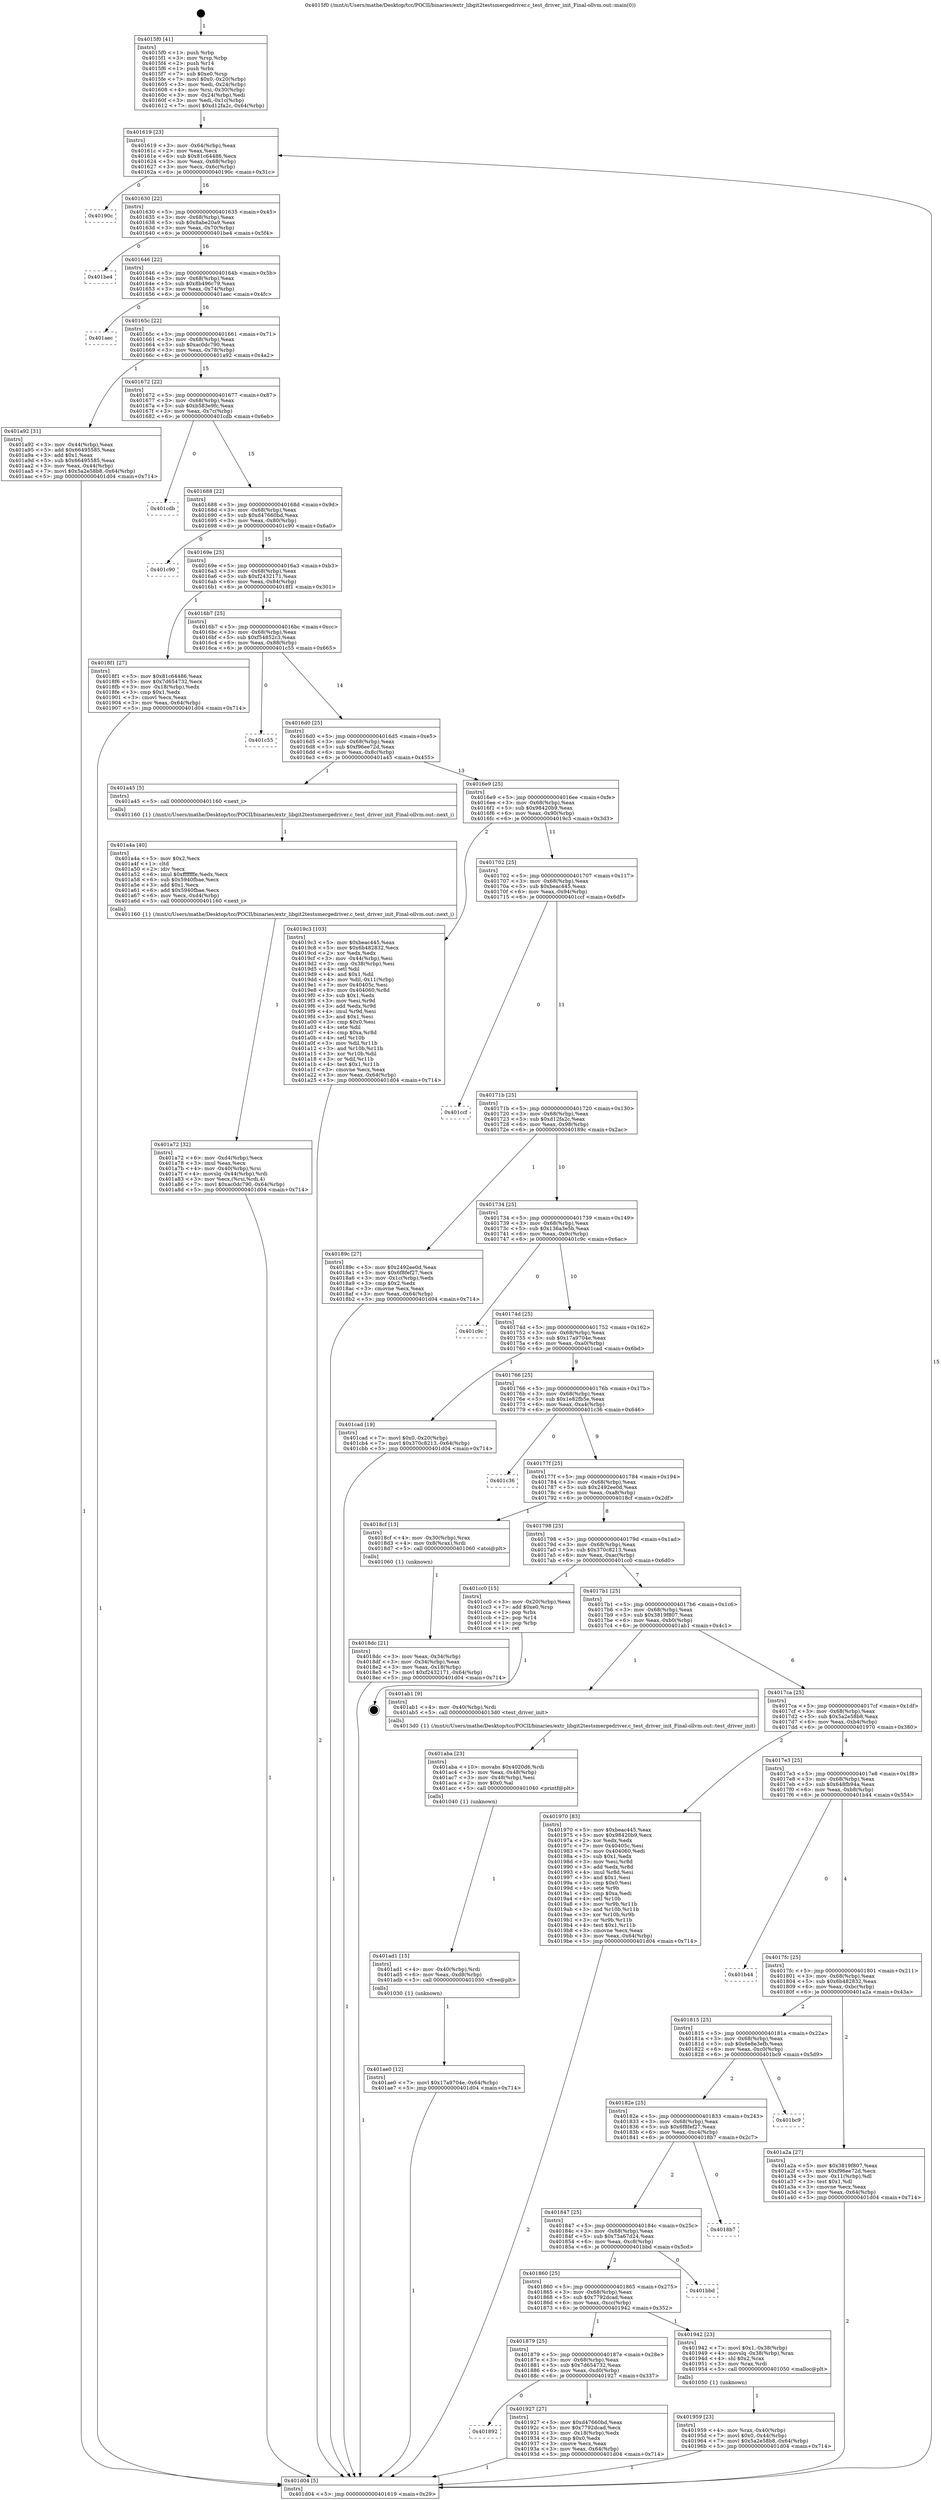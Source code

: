 digraph "0x4015f0" {
  label = "0x4015f0 (/mnt/c/Users/mathe/Desktop/tcc/POCII/binaries/extr_libgit2testsmergedriver.c_test_driver_init_Final-ollvm.out::main(0))"
  labelloc = "t"
  node[shape=record]

  Entry [label="",width=0.3,height=0.3,shape=circle,fillcolor=black,style=filled]
  "0x401619" [label="{
     0x401619 [23]\l
     | [instrs]\l
     &nbsp;&nbsp;0x401619 \<+3\>: mov -0x64(%rbp),%eax\l
     &nbsp;&nbsp;0x40161c \<+2\>: mov %eax,%ecx\l
     &nbsp;&nbsp;0x40161e \<+6\>: sub $0x81c64486,%ecx\l
     &nbsp;&nbsp;0x401624 \<+3\>: mov %eax,-0x68(%rbp)\l
     &nbsp;&nbsp;0x401627 \<+3\>: mov %ecx,-0x6c(%rbp)\l
     &nbsp;&nbsp;0x40162a \<+6\>: je 000000000040190c \<main+0x31c\>\l
  }"]
  "0x40190c" [label="{
     0x40190c\l
  }", style=dashed]
  "0x401630" [label="{
     0x401630 [22]\l
     | [instrs]\l
     &nbsp;&nbsp;0x401630 \<+5\>: jmp 0000000000401635 \<main+0x45\>\l
     &nbsp;&nbsp;0x401635 \<+3\>: mov -0x68(%rbp),%eax\l
     &nbsp;&nbsp;0x401638 \<+5\>: sub $0x8abe20a9,%eax\l
     &nbsp;&nbsp;0x40163d \<+3\>: mov %eax,-0x70(%rbp)\l
     &nbsp;&nbsp;0x401640 \<+6\>: je 0000000000401be4 \<main+0x5f4\>\l
  }"]
  Exit [label="",width=0.3,height=0.3,shape=circle,fillcolor=black,style=filled,peripheries=2]
  "0x401be4" [label="{
     0x401be4\l
  }", style=dashed]
  "0x401646" [label="{
     0x401646 [22]\l
     | [instrs]\l
     &nbsp;&nbsp;0x401646 \<+5\>: jmp 000000000040164b \<main+0x5b\>\l
     &nbsp;&nbsp;0x40164b \<+3\>: mov -0x68(%rbp),%eax\l
     &nbsp;&nbsp;0x40164e \<+5\>: sub $0x8b496c79,%eax\l
     &nbsp;&nbsp;0x401653 \<+3\>: mov %eax,-0x74(%rbp)\l
     &nbsp;&nbsp;0x401656 \<+6\>: je 0000000000401aec \<main+0x4fc\>\l
  }"]
  "0x401ae0" [label="{
     0x401ae0 [12]\l
     | [instrs]\l
     &nbsp;&nbsp;0x401ae0 \<+7\>: movl $0x17a9704e,-0x64(%rbp)\l
     &nbsp;&nbsp;0x401ae7 \<+5\>: jmp 0000000000401d04 \<main+0x714\>\l
  }"]
  "0x401aec" [label="{
     0x401aec\l
  }", style=dashed]
  "0x40165c" [label="{
     0x40165c [22]\l
     | [instrs]\l
     &nbsp;&nbsp;0x40165c \<+5\>: jmp 0000000000401661 \<main+0x71\>\l
     &nbsp;&nbsp;0x401661 \<+3\>: mov -0x68(%rbp),%eax\l
     &nbsp;&nbsp;0x401664 \<+5\>: sub $0xac0dc790,%eax\l
     &nbsp;&nbsp;0x401669 \<+3\>: mov %eax,-0x78(%rbp)\l
     &nbsp;&nbsp;0x40166c \<+6\>: je 0000000000401a92 \<main+0x4a2\>\l
  }"]
  "0x401ad1" [label="{
     0x401ad1 [15]\l
     | [instrs]\l
     &nbsp;&nbsp;0x401ad1 \<+4\>: mov -0x40(%rbp),%rdi\l
     &nbsp;&nbsp;0x401ad5 \<+6\>: mov %eax,-0xd8(%rbp)\l
     &nbsp;&nbsp;0x401adb \<+5\>: call 0000000000401030 \<free@plt\>\l
     | [calls]\l
     &nbsp;&nbsp;0x401030 \{1\} (unknown)\l
  }"]
  "0x401a92" [label="{
     0x401a92 [31]\l
     | [instrs]\l
     &nbsp;&nbsp;0x401a92 \<+3\>: mov -0x44(%rbp),%eax\l
     &nbsp;&nbsp;0x401a95 \<+5\>: add $0x66495585,%eax\l
     &nbsp;&nbsp;0x401a9a \<+3\>: add $0x1,%eax\l
     &nbsp;&nbsp;0x401a9d \<+5\>: sub $0x66495585,%eax\l
     &nbsp;&nbsp;0x401aa2 \<+3\>: mov %eax,-0x44(%rbp)\l
     &nbsp;&nbsp;0x401aa5 \<+7\>: movl $0x5a2e58b8,-0x64(%rbp)\l
     &nbsp;&nbsp;0x401aac \<+5\>: jmp 0000000000401d04 \<main+0x714\>\l
  }"]
  "0x401672" [label="{
     0x401672 [22]\l
     | [instrs]\l
     &nbsp;&nbsp;0x401672 \<+5\>: jmp 0000000000401677 \<main+0x87\>\l
     &nbsp;&nbsp;0x401677 \<+3\>: mov -0x68(%rbp),%eax\l
     &nbsp;&nbsp;0x40167a \<+5\>: sub $0xb583e9fc,%eax\l
     &nbsp;&nbsp;0x40167f \<+3\>: mov %eax,-0x7c(%rbp)\l
     &nbsp;&nbsp;0x401682 \<+6\>: je 0000000000401cdb \<main+0x6eb\>\l
  }"]
  "0x401aba" [label="{
     0x401aba [23]\l
     | [instrs]\l
     &nbsp;&nbsp;0x401aba \<+10\>: movabs $0x4020d6,%rdi\l
     &nbsp;&nbsp;0x401ac4 \<+3\>: mov %eax,-0x48(%rbp)\l
     &nbsp;&nbsp;0x401ac7 \<+3\>: mov -0x48(%rbp),%esi\l
     &nbsp;&nbsp;0x401aca \<+2\>: mov $0x0,%al\l
     &nbsp;&nbsp;0x401acc \<+5\>: call 0000000000401040 \<printf@plt\>\l
     | [calls]\l
     &nbsp;&nbsp;0x401040 \{1\} (unknown)\l
  }"]
  "0x401cdb" [label="{
     0x401cdb\l
  }", style=dashed]
  "0x401688" [label="{
     0x401688 [22]\l
     | [instrs]\l
     &nbsp;&nbsp;0x401688 \<+5\>: jmp 000000000040168d \<main+0x9d\>\l
     &nbsp;&nbsp;0x40168d \<+3\>: mov -0x68(%rbp),%eax\l
     &nbsp;&nbsp;0x401690 \<+5\>: sub $0xd47660bd,%eax\l
     &nbsp;&nbsp;0x401695 \<+3\>: mov %eax,-0x80(%rbp)\l
     &nbsp;&nbsp;0x401698 \<+6\>: je 0000000000401c90 \<main+0x6a0\>\l
  }"]
  "0x401a72" [label="{
     0x401a72 [32]\l
     | [instrs]\l
     &nbsp;&nbsp;0x401a72 \<+6\>: mov -0xd4(%rbp),%ecx\l
     &nbsp;&nbsp;0x401a78 \<+3\>: imul %eax,%ecx\l
     &nbsp;&nbsp;0x401a7b \<+4\>: mov -0x40(%rbp),%rsi\l
     &nbsp;&nbsp;0x401a7f \<+4\>: movslq -0x44(%rbp),%rdi\l
     &nbsp;&nbsp;0x401a83 \<+3\>: mov %ecx,(%rsi,%rdi,4)\l
     &nbsp;&nbsp;0x401a86 \<+7\>: movl $0xac0dc790,-0x64(%rbp)\l
     &nbsp;&nbsp;0x401a8d \<+5\>: jmp 0000000000401d04 \<main+0x714\>\l
  }"]
  "0x401c90" [label="{
     0x401c90\l
  }", style=dashed]
  "0x40169e" [label="{
     0x40169e [25]\l
     | [instrs]\l
     &nbsp;&nbsp;0x40169e \<+5\>: jmp 00000000004016a3 \<main+0xb3\>\l
     &nbsp;&nbsp;0x4016a3 \<+3\>: mov -0x68(%rbp),%eax\l
     &nbsp;&nbsp;0x4016a6 \<+5\>: sub $0xf2432171,%eax\l
     &nbsp;&nbsp;0x4016ab \<+6\>: mov %eax,-0x84(%rbp)\l
     &nbsp;&nbsp;0x4016b1 \<+6\>: je 00000000004018f1 \<main+0x301\>\l
  }"]
  "0x401a4a" [label="{
     0x401a4a [40]\l
     | [instrs]\l
     &nbsp;&nbsp;0x401a4a \<+5\>: mov $0x2,%ecx\l
     &nbsp;&nbsp;0x401a4f \<+1\>: cltd\l
     &nbsp;&nbsp;0x401a50 \<+2\>: idiv %ecx\l
     &nbsp;&nbsp;0x401a52 \<+6\>: imul $0xfffffffe,%edx,%ecx\l
     &nbsp;&nbsp;0x401a58 \<+6\>: sub $0x5940fbae,%ecx\l
     &nbsp;&nbsp;0x401a5e \<+3\>: add $0x1,%ecx\l
     &nbsp;&nbsp;0x401a61 \<+6\>: add $0x5940fbae,%ecx\l
     &nbsp;&nbsp;0x401a67 \<+6\>: mov %ecx,-0xd4(%rbp)\l
     &nbsp;&nbsp;0x401a6d \<+5\>: call 0000000000401160 \<next_i\>\l
     | [calls]\l
     &nbsp;&nbsp;0x401160 \{1\} (/mnt/c/Users/mathe/Desktop/tcc/POCII/binaries/extr_libgit2testsmergedriver.c_test_driver_init_Final-ollvm.out::next_i)\l
  }"]
  "0x4018f1" [label="{
     0x4018f1 [27]\l
     | [instrs]\l
     &nbsp;&nbsp;0x4018f1 \<+5\>: mov $0x81c64486,%eax\l
     &nbsp;&nbsp;0x4018f6 \<+5\>: mov $0x7d654732,%ecx\l
     &nbsp;&nbsp;0x4018fb \<+3\>: mov -0x18(%rbp),%edx\l
     &nbsp;&nbsp;0x4018fe \<+3\>: cmp $0x1,%edx\l
     &nbsp;&nbsp;0x401901 \<+3\>: cmovl %ecx,%eax\l
     &nbsp;&nbsp;0x401904 \<+3\>: mov %eax,-0x64(%rbp)\l
     &nbsp;&nbsp;0x401907 \<+5\>: jmp 0000000000401d04 \<main+0x714\>\l
  }"]
  "0x4016b7" [label="{
     0x4016b7 [25]\l
     | [instrs]\l
     &nbsp;&nbsp;0x4016b7 \<+5\>: jmp 00000000004016bc \<main+0xcc\>\l
     &nbsp;&nbsp;0x4016bc \<+3\>: mov -0x68(%rbp),%eax\l
     &nbsp;&nbsp;0x4016bf \<+5\>: sub $0xf54852c3,%eax\l
     &nbsp;&nbsp;0x4016c4 \<+6\>: mov %eax,-0x88(%rbp)\l
     &nbsp;&nbsp;0x4016ca \<+6\>: je 0000000000401c55 \<main+0x665\>\l
  }"]
  "0x401959" [label="{
     0x401959 [23]\l
     | [instrs]\l
     &nbsp;&nbsp;0x401959 \<+4\>: mov %rax,-0x40(%rbp)\l
     &nbsp;&nbsp;0x40195d \<+7\>: movl $0x0,-0x44(%rbp)\l
     &nbsp;&nbsp;0x401964 \<+7\>: movl $0x5a2e58b8,-0x64(%rbp)\l
     &nbsp;&nbsp;0x40196b \<+5\>: jmp 0000000000401d04 \<main+0x714\>\l
  }"]
  "0x401c55" [label="{
     0x401c55\l
  }", style=dashed]
  "0x4016d0" [label="{
     0x4016d0 [25]\l
     | [instrs]\l
     &nbsp;&nbsp;0x4016d0 \<+5\>: jmp 00000000004016d5 \<main+0xe5\>\l
     &nbsp;&nbsp;0x4016d5 \<+3\>: mov -0x68(%rbp),%eax\l
     &nbsp;&nbsp;0x4016d8 \<+5\>: sub $0xf96ee72d,%eax\l
     &nbsp;&nbsp;0x4016dd \<+6\>: mov %eax,-0x8c(%rbp)\l
     &nbsp;&nbsp;0x4016e3 \<+6\>: je 0000000000401a45 \<main+0x455\>\l
  }"]
  "0x401892" [label="{
     0x401892\l
  }", style=dashed]
  "0x401a45" [label="{
     0x401a45 [5]\l
     | [instrs]\l
     &nbsp;&nbsp;0x401a45 \<+5\>: call 0000000000401160 \<next_i\>\l
     | [calls]\l
     &nbsp;&nbsp;0x401160 \{1\} (/mnt/c/Users/mathe/Desktop/tcc/POCII/binaries/extr_libgit2testsmergedriver.c_test_driver_init_Final-ollvm.out::next_i)\l
  }"]
  "0x4016e9" [label="{
     0x4016e9 [25]\l
     | [instrs]\l
     &nbsp;&nbsp;0x4016e9 \<+5\>: jmp 00000000004016ee \<main+0xfe\>\l
     &nbsp;&nbsp;0x4016ee \<+3\>: mov -0x68(%rbp),%eax\l
     &nbsp;&nbsp;0x4016f1 \<+5\>: sub $0x98420b9,%eax\l
     &nbsp;&nbsp;0x4016f6 \<+6\>: mov %eax,-0x90(%rbp)\l
     &nbsp;&nbsp;0x4016fc \<+6\>: je 00000000004019c3 \<main+0x3d3\>\l
  }"]
  "0x401927" [label="{
     0x401927 [27]\l
     | [instrs]\l
     &nbsp;&nbsp;0x401927 \<+5\>: mov $0xd47660bd,%eax\l
     &nbsp;&nbsp;0x40192c \<+5\>: mov $0x7792dcad,%ecx\l
     &nbsp;&nbsp;0x401931 \<+3\>: mov -0x18(%rbp),%edx\l
     &nbsp;&nbsp;0x401934 \<+3\>: cmp $0x0,%edx\l
     &nbsp;&nbsp;0x401937 \<+3\>: cmove %ecx,%eax\l
     &nbsp;&nbsp;0x40193a \<+3\>: mov %eax,-0x64(%rbp)\l
     &nbsp;&nbsp;0x40193d \<+5\>: jmp 0000000000401d04 \<main+0x714\>\l
  }"]
  "0x4019c3" [label="{
     0x4019c3 [103]\l
     | [instrs]\l
     &nbsp;&nbsp;0x4019c3 \<+5\>: mov $0xbeac445,%eax\l
     &nbsp;&nbsp;0x4019c8 \<+5\>: mov $0x6b482832,%ecx\l
     &nbsp;&nbsp;0x4019cd \<+2\>: xor %edx,%edx\l
     &nbsp;&nbsp;0x4019cf \<+3\>: mov -0x44(%rbp),%esi\l
     &nbsp;&nbsp;0x4019d2 \<+3\>: cmp -0x38(%rbp),%esi\l
     &nbsp;&nbsp;0x4019d5 \<+4\>: setl %dil\l
     &nbsp;&nbsp;0x4019d9 \<+4\>: and $0x1,%dil\l
     &nbsp;&nbsp;0x4019dd \<+4\>: mov %dil,-0x11(%rbp)\l
     &nbsp;&nbsp;0x4019e1 \<+7\>: mov 0x40405c,%esi\l
     &nbsp;&nbsp;0x4019e8 \<+8\>: mov 0x404060,%r8d\l
     &nbsp;&nbsp;0x4019f0 \<+3\>: sub $0x1,%edx\l
     &nbsp;&nbsp;0x4019f3 \<+3\>: mov %esi,%r9d\l
     &nbsp;&nbsp;0x4019f6 \<+3\>: add %edx,%r9d\l
     &nbsp;&nbsp;0x4019f9 \<+4\>: imul %r9d,%esi\l
     &nbsp;&nbsp;0x4019fd \<+3\>: and $0x1,%esi\l
     &nbsp;&nbsp;0x401a00 \<+3\>: cmp $0x0,%esi\l
     &nbsp;&nbsp;0x401a03 \<+4\>: sete %dil\l
     &nbsp;&nbsp;0x401a07 \<+4\>: cmp $0xa,%r8d\l
     &nbsp;&nbsp;0x401a0b \<+4\>: setl %r10b\l
     &nbsp;&nbsp;0x401a0f \<+3\>: mov %dil,%r11b\l
     &nbsp;&nbsp;0x401a12 \<+3\>: and %r10b,%r11b\l
     &nbsp;&nbsp;0x401a15 \<+3\>: xor %r10b,%dil\l
     &nbsp;&nbsp;0x401a18 \<+3\>: or %dil,%r11b\l
     &nbsp;&nbsp;0x401a1b \<+4\>: test $0x1,%r11b\l
     &nbsp;&nbsp;0x401a1f \<+3\>: cmovne %ecx,%eax\l
     &nbsp;&nbsp;0x401a22 \<+3\>: mov %eax,-0x64(%rbp)\l
     &nbsp;&nbsp;0x401a25 \<+5\>: jmp 0000000000401d04 \<main+0x714\>\l
  }"]
  "0x401702" [label="{
     0x401702 [25]\l
     | [instrs]\l
     &nbsp;&nbsp;0x401702 \<+5\>: jmp 0000000000401707 \<main+0x117\>\l
     &nbsp;&nbsp;0x401707 \<+3\>: mov -0x68(%rbp),%eax\l
     &nbsp;&nbsp;0x40170a \<+5\>: sub $0xbeac445,%eax\l
     &nbsp;&nbsp;0x40170f \<+6\>: mov %eax,-0x94(%rbp)\l
     &nbsp;&nbsp;0x401715 \<+6\>: je 0000000000401ccf \<main+0x6df\>\l
  }"]
  "0x401879" [label="{
     0x401879 [25]\l
     | [instrs]\l
     &nbsp;&nbsp;0x401879 \<+5\>: jmp 000000000040187e \<main+0x28e\>\l
     &nbsp;&nbsp;0x40187e \<+3\>: mov -0x68(%rbp),%eax\l
     &nbsp;&nbsp;0x401881 \<+5\>: sub $0x7d654732,%eax\l
     &nbsp;&nbsp;0x401886 \<+6\>: mov %eax,-0xd0(%rbp)\l
     &nbsp;&nbsp;0x40188c \<+6\>: je 0000000000401927 \<main+0x337\>\l
  }"]
  "0x401ccf" [label="{
     0x401ccf\l
  }", style=dashed]
  "0x40171b" [label="{
     0x40171b [25]\l
     | [instrs]\l
     &nbsp;&nbsp;0x40171b \<+5\>: jmp 0000000000401720 \<main+0x130\>\l
     &nbsp;&nbsp;0x401720 \<+3\>: mov -0x68(%rbp),%eax\l
     &nbsp;&nbsp;0x401723 \<+5\>: sub $0xd12fa2c,%eax\l
     &nbsp;&nbsp;0x401728 \<+6\>: mov %eax,-0x98(%rbp)\l
     &nbsp;&nbsp;0x40172e \<+6\>: je 000000000040189c \<main+0x2ac\>\l
  }"]
  "0x401942" [label="{
     0x401942 [23]\l
     | [instrs]\l
     &nbsp;&nbsp;0x401942 \<+7\>: movl $0x1,-0x38(%rbp)\l
     &nbsp;&nbsp;0x401949 \<+4\>: movslq -0x38(%rbp),%rax\l
     &nbsp;&nbsp;0x40194d \<+4\>: shl $0x2,%rax\l
     &nbsp;&nbsp;0x401951 \<+3\>: mov %rax,%rdi\l
     &nbsp;&nbsp;0x401954 \<+5\>: call 0000000000401050 \<malloc@plt\>\l
     | [calls]\l
     &nbsp;&nbsp;0x401050 \{1\} (unknown)\l
  }"]
  "0x40189c" [label="{
     0x40189c [27]\l
     | [instrs]\l
     &nbsp;&nbsp;0x40189c \<+5\>: mov $0x2492ee0d,%eax\l
     &nbsp;&nbsp;0x4018a1 \<+5\>: mov $0x6f8fef27,%ecx\l
     &nbsp;&nbsp;0x4018a6 \<+3\>: mov -0x1c(%rbp),%edx\l
     &nbsp;&nbsp;0x4018a9 \<+3\>: cmp $0x2,%edx\l
     &nbsp;&nbsp;0x4018ac \<+3\>: cmovne %ecx,%eax\l
     &nbsp;&nbsp;0x4018af \<+3\>: mov %eax,-0x64(%rbp)\l
     &nbsp;&nbsp;0x4018b2 \<+5\>: jmp 0000000000401d04 \<main+0x714\>\l
  }"]
  "0x401734" [label="{
     0x401734 [25]\l
     | [instrs]\l
     &nbsp;&nbsp;0x401734 \<+5\>: jmp 0000000000401739 \<main+0x149\>\l
     &nbsp;&nbsp;0x401739 \<+3\>: mov -0x68(%rbp),%eax\l
     &nbsp;&nbsp;0x40173c \<+5\>: sub $0x136a3e5b,%eax\l
     &nbsp;&nbsp;0x401741 \<+6\>: mov %eax,-0x9c(%rbp)\l
     &nbsp;&nbsp;0x401747 \<+6\>: je 0000000000401c9c \<main+0x6ac\>\l
  }"]
  "0x401d04" [label="{
     0x401d04 [5]\l
     | [instrs]\l
     &nbsp;&nbsp;0x401d04 \<+5\>: jmp 0000000000401619 \<main+0x29\>\l
  }"]
  "0x4015f0" [label="{
     0x4015f0 [41]\l
     | [instrs]\l
     &nbsp;&nbsp;0x4015f0 \<+1\>: push %rbp\l
     &nbsp;&nbsp;0x4015f1 \<+3\>: mov %rsp,%rbp\l
     &nbsp;&nbsp;0x4015f4 \<+2\>: push %r14\l
     &nbsp;&nbsp;0x4015f6 \<+1\>: push %rbx\l
     &nbsp;&nbsp;0x4015f7 \<+7\>: sub $0xe0,%rsp\l
     &nbsp;&nbsp;0x4015fe \<+7\>: movl $0x0,-0x20(%rbp)\l
     &nbsp;&nbsp;0x401605 \<+3\>: mov %edi,-0x24(%rbp)\l
     &nbsp;&nbsp;0x401608 \<+4\>: mov %rsi,-0x30(%rbp)\l
     &nbsp;&nbsp;0x40160c \<+3\>: mov -0x24(%rbp),%edi\l
     &nbsp;&nbsp;0x40160f \<+3\>: mov %edi,-0x1c(%rbp)\l
     &nbsp;&nbsp;0x401612 \<+7\>: movl $0xd12fa2c,-0x64(%rbp)\l
  }"]
  "0x401860" [label="{
     0x401860 [25]\l
     | [instrs]\l
     &nbsp;&nbsp;0x401860 \<+5\>: jmp 0000000000401865 \<main+0x275\>\l
     &nbsp;&nbsp;0x401865 \<+3\>: mov -0x68(%rbp),%eax\l
     &nbsp;&nbsp;0x401868 \<+5\>: sub $0x7792dcad,%eax\l
     &nbsp;&nbsp;0x40186d \<+6\>: mov %eax,-0xcc(%rbp)\l
     &nbsp;&nbsp;0x401873 \<+6\>: je 0000000000401942 \<main+0x352\>\l
  }"]
  "0x401c9c" [label="{
     0x401c9c\l
  }", style=dashed]
  "0x40174d" [label="{
     0x40174d [25]\l
     | [instrs]\l
     &nbsp;&nbsp;0x40174d \<+5\>: jmp 0000000000401752 \<main+0x162\>\l
     &nbsp;&nbsp;0x401752 \<+3\>: mov -0x68(%rbp),%eax\l
     &nbsp;&nbsp;0x401755 \<+5\>: sub $0x17a9704e,%eax\l
     &nbsp;&nbsp;0x40175a \<+6\>: mov %eax,-0xa0(%rbp)\l
     &nbsp;&nbsp;0x401760 \<+6\>: je 0000000000401cad \<main+0x6bd\>\l
  }"]
  "0x401bbd" [label="{
     0x401bbd\l
  }", style=dashed]
  "0x401cad" [label="{
     0x401cad [19]\l
     | [instrs]\l
     &nbsp;&nbsp;0x401cad \<+7\>: movl $0x0,-0x20(%rbp)\l
     &nbsp;&nbsp;0x401cb4 \<+7\>: movl $0x370c8213,-0x64(%rbp)\l
     &nbsp;&nbsp;0x401cbb \<+5\>: jmp 0000000000401d04 \<main+0x714\>\l
  }"]
  "0x401766" [label="{
     0x401766 [25]\l
     | [instrs]\l
     &nbsp;&nbsp;0x401766 \<+5\>: jmp 000000000040176b \<main+0x17b\>\l
     &nbsp;&nbsp;0x40176b \<+3\>: mov -0x68(%rbp),%eax\l
     &nbsp;&nbsp;0x40176e \<+5\>: sub $0x1e82fb5e,%eax\l
     &nbsp;&nbsp;0x401773 \<+6\>: mov %eax,-0xa4(%rbp)\l
     &nbsp;&nbsp;0x401779 \<+6\>: je 0000000000401c36 \<main+0x646\>\l
  }"]
  "0x401847" [label="{
     0x401847 [25]\l
     | [instrs]\l
     &nbsp;&nbsp;0x401847 \<+5\>: jmp 000000000040184c \<main+0x25c\>\l
     &nbsp;&nbsp;0x40184c \<+3\>: mov -0x68(%rbp),%eax\l
     &nbsp;&nbsp;0x40184f \<+5\>: sub $0x75a67d24,%eax\l
     &nbsp;&nbsp;0x401854 \<+6\>: mov %eax,-0xc8(%rbp)\l
     &nbsp;&nbsp;0x40185a \<+6\>: je 0000000000401bbd \<main+0x5cd\>\l
  }"]
  "0x401c36" [label="{
     0x401c36\l
  }", style=dashed]
  "0x40177f" [label="{
     0x40177f [25]\l
     | [instrs]\l
     &nbsp;&nbsp;0x40177f \<+5\>: jmp 0000000000401784 \<main+0x194\>\l
     &nbsp;&nbsp;0x401784 \<+3\>: mov -0x68(%rbp),%eax\l
     &nbsp;&nbsp;0x401787 \<+5\>: sub $0x2492ee0d,%eax\l
     &nbsp;&nbsp;0x40178c \<+6\>: mov %eax,-0xa8(%rbp)\l
     &nbsp;&nbsp;0x401792 \<+6\>: je 00000000004018cf \<main+0x2df\>\l
  }"]
  "0x4018b7" [label="{
     0x4018b7\l
  }", style=dashed]
  "0x4018cf" [label="{
     0x4018cf [13]\l
     | [instrs]\l
     &nbsp;&nbsp;0x4018cf \<+4\>: mov -0x30(%rbp),%rax\l
     &nbsp;&nbsp;0x4018d3 \<+4\>: mov 0x8(%rax),%rdi\l
     &nbsp;&nbsp;0x4018d7 \<+5\>: call 0000000000401060 \<atoi@plt\>\l
     | [calls]\l
     &nbsp;&nbsp;0x401060 \{1\} (unknown)\l
  }"]
  "0x401798" [label="{
     0x401798 [25]\l
     | [instrs]\l
     &nbsp;&nbsp;0x401798 \<+5\>: jmp 000000000040179d \<main+0x1ad\>\l
     &nbsp;&nbsp;0x40179d \<+3\>: mov -0x68(%rbp),%eax\l
     &nbsp;&nbsp;0x4017a0 \<+5\>: sub $0x370c8213,%eax\l
     &nbsp;&nbsp;0x4017a5 \<+6\>: mov %eax,-0xac(%rbp)\l
     &nbsp;&nbsp;0x4017ab \<+6\>: je 0000000000401cc0 \<main+0x6d0\>\l
  }"]
  "0x4018dc" [label="{
     0x4018dc [21]\l
     | [instrs]\l
     &nbsp;&nbsp;0x4018dc \<+3\>: mov %eax,-0x34(%rbp)\l
     &nbsp;&nbsp;0x4018df \<+3\>: mov -0x34(%rbp),%eax\l
     &nbsp;&nbsp;0x4018e2 \<+3\>: mov %eax,-0x18(%rbp)\l
     &nbsp;&nbsp;0x4018e5 \<+7\>: movl $0xf2432171,-0x64(%rbp)\l
     &nbsp;&nbsp;0x4018ec \<+5\>: jmp 0000000000401d04 \<main+0x714\>\l
  }"]
  "0x40182e" [label="{
     0x40182e [25]\l
     | [instrs]\l
     &nbsp;&nbsp;0x40182e \<+5\>: jmp 0000000000401833 \<main+0x243\>\l
     &nbsp;&nbsp;0x401833 \<+3\>: mov -0x68(%rbp),%eax\l
     &nbsp;&nbsp;0x401836 \<+5\>: sub $0x6f8fef27,%eax\l
     &nbsp;&nbsp;0x40183b \<+6\>: mov %eax,-0xc4(%rbp)\l
     &nbsp;&nbsp;0x401841 \<+6\>: je 00000000004018b7 \<main+0x2c7\>\l
  }"]
  "0x401cc0" [label="{
     0x401cc0 [15]\l
     | [instrs]\l
     &nbsp;&nbsp;0x401cc0 \<+3\>: mov -0x20(%rbp),%eax\l
     &nbsp;&nbsp;0x401cc3 \<+7\>: add $0xe0,%rsp\l
     &nbsp;&nbsp;0x401cca \<+1\>: pop %rbx\l
     &nbsp;&nbsp;0x401ccb \<+2\>: pop %r14\l
     &nbsp;&nbsp;0x401ccd \<+1\>: pop %rbp\l
     &nbsp;&nbsp;0x401cce \<+1\>: ret\l
  }"]
  "0x4017b1" [label="{
     0x4017b1 [25]\l
     | [instrs]\l
     &nbsp;&nbsp;0x4017b1 \<+5\>: jmp 00000000004017b6 \<main+0x1c6\>\l
     &nbsp;&nbsp;0x4017b6 \<+3\>: mov -0x68(%rbp),%eax\l
     &nbsp;&nbsp;0x4017b9 \<+5\>: sub $0x3819f807,%eax\l
     &nbsp;&nbsp;0x4017be \<+6\>: mov %eax,-0xb0(%rbp)\l
     &nbsp;&nbsp;0x4017c4 \<+6\>: je 0000000000401ab1 \<main+0x4c1\>\l
  }"]
  "0x401bc9" [label="{
     0x401bc9\l
  }", style=dashed]
  "0x401ab1" [label="{
     0x401ab1 [9]\l
     | [instrs]\l
     &nbsp;&nbsp;0x401ab1 \<+4\>: mov -0x40(%rbp),%rdi\l
     &nbsp;&nbsp;0x401ab5 \<+5\>: call 00000000004013d0 \<test_driver_init\>\l
     | [calls]\l
     &nbsp;&nbsp;0x4013d0 \{1\} (/mnt/c/Users/mathe/Desktop/tcc/POCII/binaries/extr_libgit2testsmergedriver.c_test_driver_init_Final-ollvm.out::test_driver_init)\l
  }"]
  "0x4017ca" [label="{
     0x4017ca [25]\l
     | [instrs]\l
     &nbsp;&nbsp;0x4017ca \<+5\>: jmp 00000000004017cf \<main+0x1df\>\l
     &nbsp;&nbsp;0x4017cf \<+3\>: mov -0x68(%rbp),%eax\l
     &nbsp;&nbsp;0x4017d2 \<+5\>: sub $0x5a2e58b8,%eax\l
     &nbsp;&nbsp;0x4017d7 \<+6\>: mov %eax,-0xb4(%rbp)\l
     &nbsp;&nbsp;0x4017dd \<+6\>: je 0000000000401970 \<main+0x380\>\l
  }"]
  "0x401815" [label="{
     0x401815 [25]\l
     | [instrs]\l
     &nbsp;&nbsp;0x401815 \<+5\>: jmp 000000000040181a \<main+0x22a\>\l
     &nbsp;&nbsp;0x40181a \<+3\>: mov -0x68(%rbp),%eax\l
     &nbsp;&nbsp;0x40181d \<+5\>: sub $0x6e8e3efb,%eax\l
     &nbsp;&nbsp;0x401822 \<+6\>: mov %eax,-0xc0(%rbp)\l
     &nbsp;&nbsp;0x401828 \<+6\>: je 0000000000401bc9 \<main+0x5d9\>\l
  }"]
  "0x401970" [label="{
     0x401970 [83]\l
     | [instrs]\l
     &nbsp;&nbsp;0x401970 \<+5\>: mov $0xbeac445,%eax\l
     &nbsp;&nbsp;0x401975 \<+5\>: mov $0x98420b9,%ecx\l
     &nbsp;&nbsp;0x40197a \<+2\>: xor %edx,%edx\l
     &nbsp;&nbsp;0x40197c \<+7\>: mov 0x40405c,%esi\l
     &nbsp;&nbsp;0x401983 \<+7\>: mov 0x404060,%edi\l
     &nbsp;&nbsp;0x40198a \<+3\>: sub $0x1,%edx\l
     &nbsp;&nbsp;0x40198d \<+3\>: mov %esi,%r8d\l
     &nbsp;&nbsp;0x401990 \<+3\>: add %edx,%r8d\l
     &nbsp;&nbsp;0x401993 \<+4\>: imul %r8d,%esi\l
     &nbsp;&nbsp;0x401997 \<+3\>: and $0x1,%esi\l
     &nbsp;&nbsp;0x40199a \<+3\>: cmp $0x0,%esi\l
     &nbsp;&nbsp;0x40199d \<+4\>: sete %r9b\l
     &nbsp;&nbsp;0x4019a1 \<+3\>: cmp $0xa,%edi\l
     &nbsp;&nbsp;0x4019a4 \<+4\>: setl %r10b\l
     &nbsp;&nbsp;0x4019a8 \<+3\>: mov %r9b,%r11b\l
     &nbsp;&nbsp;0x4019ab \<+3\>: and %r10b,%r11b\l
     &nbsp;&nbsp;0x4019ae \<+3\>: xor %r10b,%r9b\l
     &nbsp;&nbsp;0x4019b1 \<+3\>: or %r9b,%r11b\l
     &nbsp;&nbsp;0x4019b4 \<+4\>: test $0x1,%r11b\l
     &nbsp;&nbsp;0x4019b8 \<+3\>: cmovne %ecx,%eax\l
     &nbsp;&nbsp;0x4019bb \<+3\>: mov %eax,-0x64(%rbp)\l
     &nbsp;&nbsp;0x4019be \<+5\>: jmp 0000000000401d04 \<main+0x714\>\l
  }"]
  "0x4017e3" [label="{
     0x4017e3 [25]\l
     | [instrs]\l
     &nbsp;&nbsp;0x4017e3 \<+5\>: jmp 00000000004017e8 \<main+0x1f8\>\l
     &nbsp;&nbsp;0x4017e8 \<+3\>: mov -0x68(%rbp),%eax\l
     &nbsp;&nbsp;0x4017eb \<+5\>: sub $0x648fb94a,%eax\l
     &nbsp;&nbsp;0x4017f0 \<+6\>: mov %eax,-0xb8(%rbp)\l
     &nbsp;&nbsp;0x4017f6 \<+6\>: je 0000000000401b44 \<main+0x554\>\l
  }"]
  "0x401a2a" [label="{
     0x401a2a [27]\l
     | [instrs]\l
     &nbsp;&nbsp;0x401a2a \<+5\>: mov $0x3819f807,%eax\l
     &nbsp;&nbsp;0x401a2f \<+5\>: mov $0xf96ee72d,%ecx\l
     &nbsp;&nbsp;0x401a34 \<+3\>: mov -0x11(%rbp),%dl\l
     &nbsp;&nbsp;0x401a37 \<+3\>: test $0x1,%dl\l
     &nbsp;&nbsp;0x401a3a \<+3\>: cmovne %ecx,%eax\l
     &nbsp;&nbsp;0x401a3d \<+3\>: mov %eax,-0x64(%rbp)\l
     &nbsp;&nbsp;0x401a40 \<+5\>: jmp 0000000000401d04 \<main+0x714\>\l
  }"]
  "0x401b44" [label="{
     0x401b44\l
  }", style=dashed]
  "0x4017fc" [label="{
     0x4017fc [25]\l
     | [instrs]\l
     &nbsp;&nbsp;0x4017fc \<+5\>: jmp 0000000000401801 \<main+0x211\>\l
     &nbsp;&nbsp;0x401801 \<+3\>: mov -0x68(%rbp),%eax\l
     &nbsp;&nbsp;0x401804 \<+5\>: sub $0x6b482832,%eax\l
     &nbsp;&nbsp;0x401809 \<+6\>: mov %eax,-0xbc(%rbp)\l
     &nbsp;&nbsp;0x40180f \<+6\>: je 0000000000401a2a \<main+0x43a\>\l
  }"]
  Entry -> "0x4015f0" [label=" 1"]
  "0x401619" -> "0x40190c" [label=" 0"]
  "0x401619" -> "0x401630" [label=" 16"]
  "0x401cc0" -> Exit [label=" 1"]
  "0x401630" -> "0x401be4" [label=" 0"]
  "0x401630" -> "0x401646" [label=" 16"]
  "0x401cad" -> "0x401d04" [label=" 1"]
  "0x401646" -> "0x401aec" [label=" 0"]
  "0x401646" -> "0x40165c" [label=" 16"]
  "0x401ae0" -> "0x401d04" [label=" 1"]
  "0x40165c" -> "0x401a92" [label=" 1"]
  "0x40165c" -> "0x401672" [label=" 15"]
  "0x401ad1" -> "0x401ae0" [label=" 1"]
  "0x401672" -> "0x401cdb" [label=" 0"]
  "0x401672" -> "0x401688" [label=" 15"]
  "0x401aba" -> "0x401ad1" [label=" 1"]
  "0x401688" -> "0x401c90" [label=" 0"]
  "0x401688" -> "0x40169e" [label=" 15"]
  "0x401ab1" -> "0x401aba" [label=" 1"]
  "0x40169e" -> "0x4018f1" [label=" 1"]
  "0x40169e" -> "0x4016b7" [label=" 14"]
  "0x401a92" -> "0x401d04" [label=" 1"]
  "0x4016b7" -> "0x401c55" [label=" 0"]
  "0x4016b7" -> "0x4016d0" [label=" 14"]
  "0x401a72" -> "0x401d04" [label=" 1"]
  "0x4016d0" -> "0x401a45" [label=" 1"]
  "0x4016d0" -> "0x4016e9" [label=" 13"]
  "0x401a4a" -> "0x401a72" [label=" 1"]
  "0x4016e9" -> "0x4019c3" [label=" 2"]
  "0x4016e9" -> "0x401702" [label=" 11"]
  "0x401a45" -> "0x401a4a" [label=" 1"]
  "0x401702" -> "0x401ccf" [label=" 0"]
  "0x401702" -> "0x40171b" [label=" 11"]
  "0x4019c3" -> "0x401d04" [label=" 2"]
  "0x40171b" -> "0x40189c" [label=" 1"]
  "0x40171b" -> "0x401734" [label=" 10"]
  "0x40189c" -> "0x401d04" [label=" 1"]
  "0x4015f0" -> "0x401619" [label=" 1"]
  "0x401d04" -> "0x401619" [label=" 15"]
  "0x401970" -> "0x401d04" [label=" 2"]
  "0x401734" -> "0x401c9c" [label=" 0"]
  "0x401734" -> "0x40174d" [label=" 10"]
  "0x401942" -> "0x401959" [label=" 1"]
  "0x40174d" -> "0x401cad" [label=" 1"]
  "0x40174d" -> "0x401766" [label=" 9"]
  "0x401927" -> "0x401d04" [label=" 1"]
  "0x401766" -> "0x401c36" [label=" 0"]
  "0x401766" -> "0x40177f" [label=" 9"]
  "0x401879" -> "0x401927" [label=" 1"]
  "0x40177f" -> "0x4018cf" [label=" 1"]
  "0x40177f" -> "0x401798" [label=" 8"]
  "0x4018cf" -> "0x4018dc" [label=" 1"]
  "0x4018dc" -> "0x401d04" [label=" 1"]
  "0x4018f1" -> "0x401d04" [label=" 1"]
  "0x401a2a" -> "0x401d04" [label=" 2"]
  "0x401798" -> "0x401cc0" [label=" 1"]
  "0x401798" -> "0x4017b1" [label=" 7"]
  "0x401860" -> "0x401942" [label=" 1"]
  "0x4017b1" -> "0x401ab1" [label=" 1"]
  "0x4017b1" -> "0x4017ca" [label=" 6"]
  "0x401959" -> "0x401d04" [label=" 1"]
  "0x4017ca" -> "0x401970" [label=" 2"]
  "0x4017ca" -> "0x4017e3" [label=" 4"]
  "0x401847" -> "0x401bbd" [label=" 0"]
  "0x4017e3" -> "0x401b44" [label=" 0"]
  "0x4017e3" -> "0x4017fc" [label=" 4"]
  "0x401879" -> "0x401892" [label=" 0"]
  "0x4017fc" -> "0x401a2a" [label=" 2"]
  "0x4017fc" -> "0x401815" [label=" 2"]
  "0x401847" -> "0x401860" [label=" 2"]
  "0x401815" -> "0x401bc9" [label=" 0"]
  "0x401815" -> "0x40182e" [label=" 2"]
  "0x401860" -> "0x401879" [label=" 1"]
  "0x40182e" -> "0x4018b7" [label=" 0"]
  "0x40182e" -> "0x401847" [label=" 2"]
}
